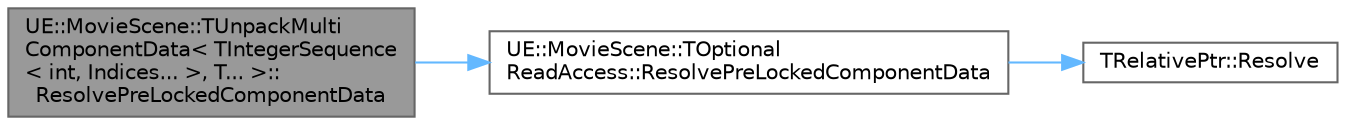 digraph "UE::MovieScene::TUnpackMultiComponentData&lt; TIntegerSequence&lt; int, Indices... &gt;, T... &gt;::ResolvePreLockedComponentData"
{
 // INTERACTIVE_SVG=YES
 // LATEX_PDF_SIZE
  bgcolor="transparent";
  edge [fontname=Helvetica,fontsize=10,labelfontname=Helvetica,labelfontsize=10];
  node [fontname=Helvetica,fontsize=10,shape=box,height=0.2,width=0.4];
  rankdir="LR";
  Node1 [id="Node000001",label="UE::MovieScene::TUnpackMulti\lComponentData\< TIntegerSequence\l\< int, Indices... \>, T... \>::\lResolvePreLockedComponentData",height=0.2,width=0.4,color="gray40", fillcolor="grey60", style="filled", fontcolor="black",tooltip=" "];
  Node1 -> Node2 [id="edge1_Node000001_Node000002",color="steelblue1",style="solid",tooltip=" "];
  Node2 [id="Node000002",label="UE::MovieScene::TOptional\lReadAccess::ResolvePreLockedComponentData",height=0.2,width=0.4,color="grey40", fillcolor="white", style="filled",URL="$d3/de7/structUE_1_1MovieScene_1_1TOptionalReadAccess.html#a70ab944dae732c2c827bce99468c7e23",tooltip=" "];
  Node2 -> Node3 [id="edge2_Node000002_Node000003",color="steelblue1",style="solid",tooltip=" "];
  Node3 [id="Node000003",label="TRelativePtr::Resolve",height=0.2,width=0.4,color="grey40", fillcolor="white", style="filled",URL="$dc/de3/structTRelativePtr.html#a11f0a95f55a7643e1c6fa103457cf4e6",tooltip=" "];
}
